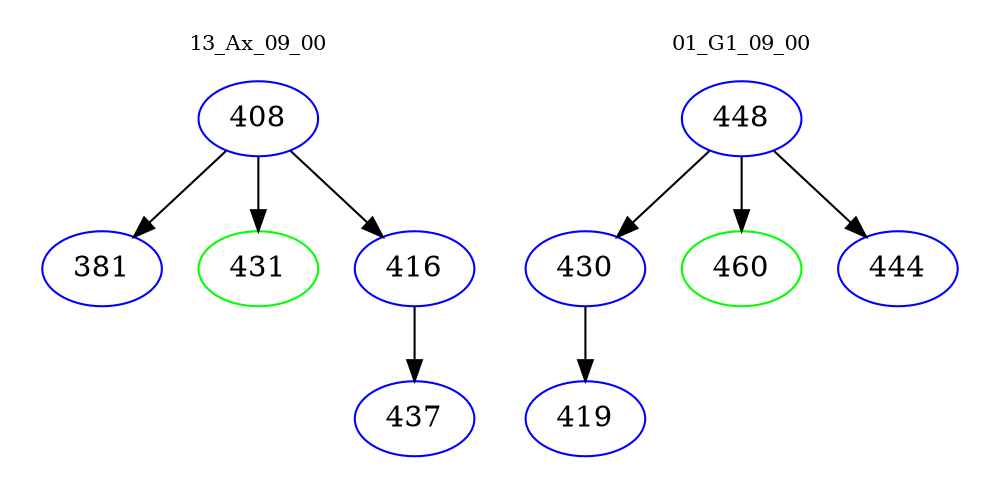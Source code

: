 digraph{
subgraph cluster_0 {
color = white
label = "13_Ax_09_00";
fontsize=10;
T0_408 [label="408", color="blue"]
T0_408 -> T0_381 [color="black"]
T0_381 [label="381", color="blue"]
T0_408 -> T0_431 [color="black"]
T0_431 [label="431", color="green"]
T0_408 -> T0_416 [color="black"]
T0_416 [label="416", color="blue"]
T0_416 -> T0_437 [color="black"]
T0_437 [label="437", color="blue"]
}
subgraph cluster_1 {
color = white
label = "01_G1_09_00";
fontsize=10;
T1_448 [label="448", color="blue"]
T1_448 -> T1_430 [color="black"]
T1_430 [label="430", color="blue"]
T1_430 -> T1_419 [color="black"]
T1_419 [label="419", color="blue"]
T1_448 -> T1_460 [color="black"]
T1_460 [label="460", color="green"]
T1_448 -> T1_444 [color="black"]
T1_444 [label="444", color="blue"]
}
}
